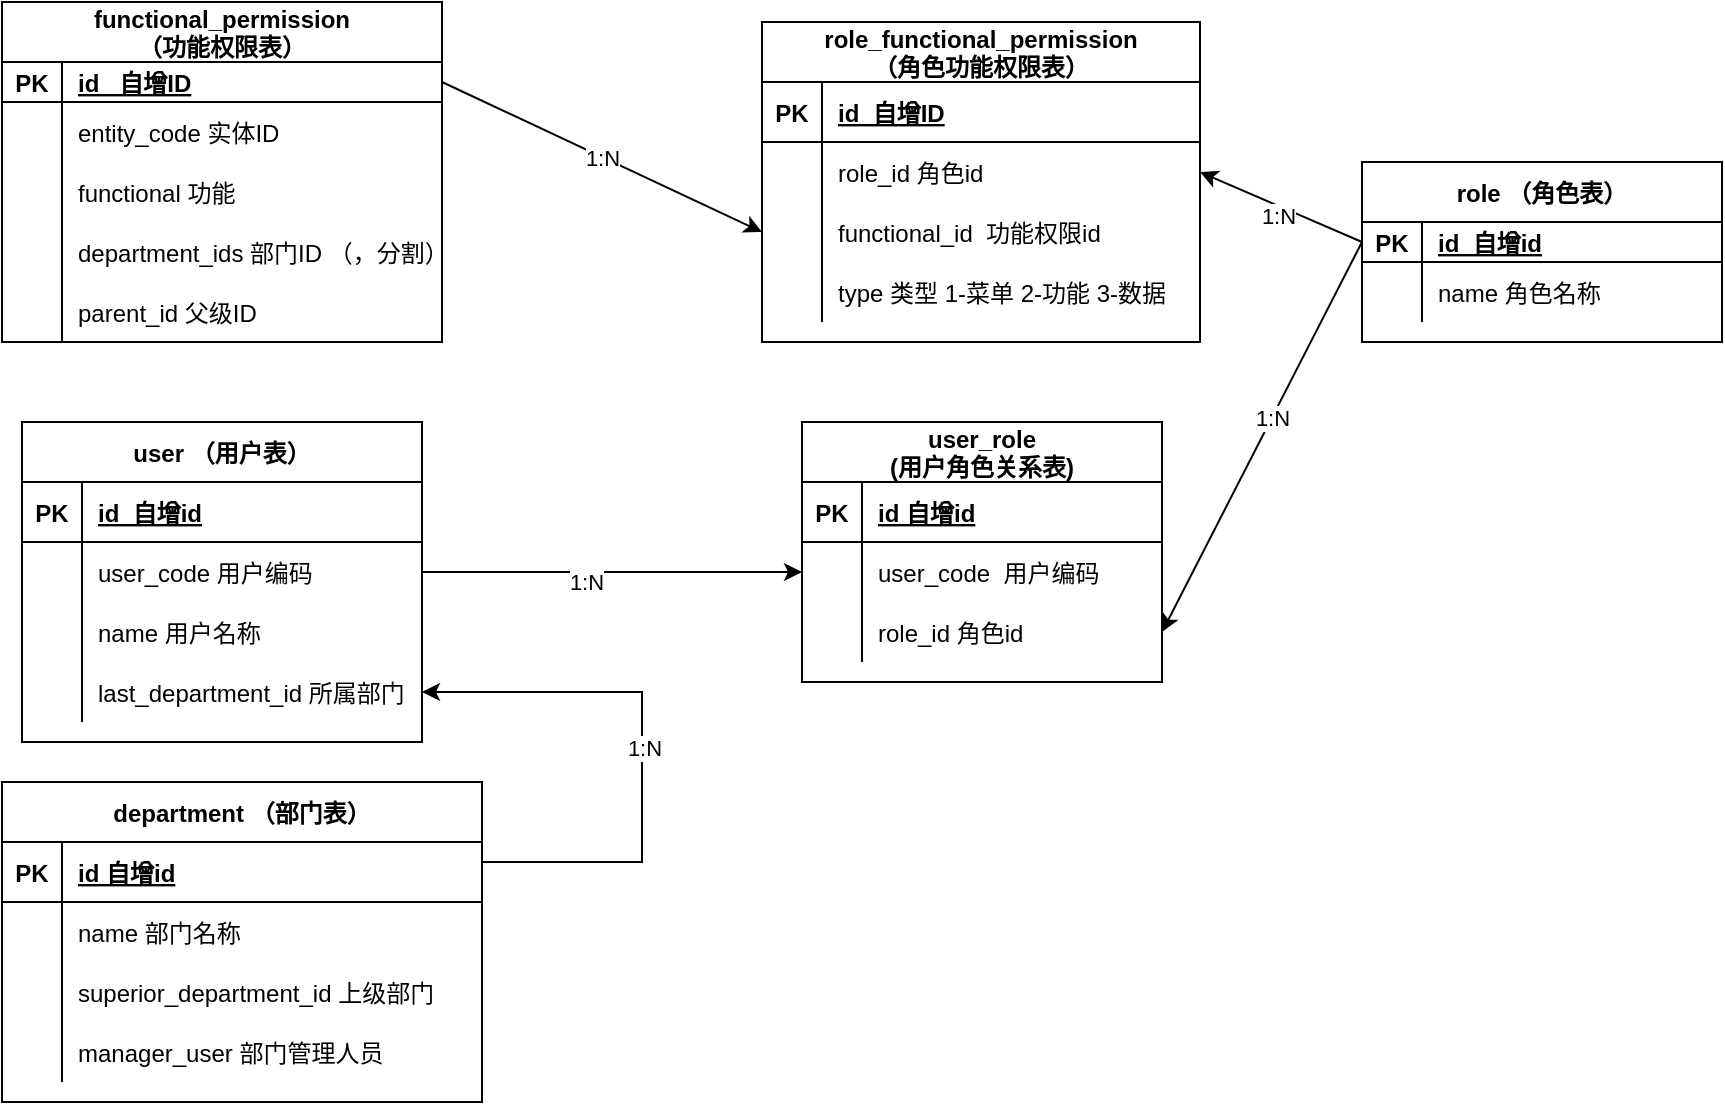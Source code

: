 <mxfile version="13.10.4" type="github">
  <diagram id="RQpqHFpnzPIUH-CM5aDS" name="Page-1">
    <mxGraphModel dx="922" dy="544" grid="1" gridSize="10" guides="1" tooltips="1" connect="1" arrows="1" fold="1" page="1" pageScale="1" pageWidth="827" pageHeight="1169" math="0" shadow="0">
      <root>
        <mxCell id="0" />
        <mxCell id="1" parent="0" />
        <mxCell id="1NheDvkulnPa5VNXS3Xh-5" value="functional_permission&#xa;（功能权限表）" style="shape=table;startSize=30;container=1;collapsible=1;childLayout=tableLayout;fixedRows=1;rowLines=0;fontStyle=1;align=center;resizeLast=1;" vertex="1" parent="1">
          <mxGeometry x="100" y="50" width="220" height="170" as="geometry" />
        </mxCell>
        <mxCell id="1NheDvkulnPa5VNXS3Xh-6" value="" style="shape=partialRectangle;collapsible=0;dropTarget=0;pointerEvents=0;fillColor=none;top=0;left=0;bottom=1;right=0;points=[[0,0.5],[1,0.5]];portConstraint=eastwest;" vertex="1" parent="1NheDvkulnPa5VNXS3Xh-5">
          <mxGeometry y="30" width="220" height="20" as="geometry" />
        </mxCell>
        <mxCell id="1NheDvkulnPa5VNXS3Xh-7" value="PK" style="shape=partialRectangle;connectable=0;fillColor=none;top=0;left=0;bottom=0;right=0;fontStyle=1;overflow=hidden;" vertex="1" parent="1NheDvkulnPa5VNXS3Xh-6">
          <mxGeometry width="30" height="20" as="geometry" />
        </mxCell>
        <mxCell id="1NheDvkulnPa5VNXS3Xh-8" value="id   自增ID" style="shape=partialRectangle;connectable=0;fillColor=none;top=0;left=0;bottom=0;right=0;align=left;spacingLeft=6;fontStyle=5;overflow=hidden;" vertex="1" parent="1NheDvkulnPa5VNXS3Xh-6">
          <mxGeometry x="30" width="190" height="20" as="geometry" />
        </mxCell>
        <mxCell id="1NheDvkulnPa5VNXS3Xh-9" value="" style="shape=partialRectangle;collapsible=0;dropTarget=0;pointerEvents=0;fillColor=none;top=0;left=0;bottom=0;right=0;points=[[0,0.5],[1,0.5]];portConstraint=eastwest;" vertex="1" parent="1NheDvkulnPa5VNXS3Xh-5">
          <mxGeometry y="50" width="220" height="30" as="geometry" />
        </mxCell>
        <mxCell id="1NheDvkulnPa5VNXS3Xh-10" value="" style="shape=partialRectangle;connectable=0;fillColor=none;top=0;left=0;bottom=0;right=0;editable=1;overflow=hidden;" vertex="1" parent="1NheDvkulnPa5VNXS3Xh-9">
          <mxGeometry width="30" height="30" as="geometry" />
        </mxCell>
        <mxCell id="1NheDvkulnPa5VNXS3Xh-11" value="entity_code 实体ID" style="shape=partialRectangle;connectable=0;fillColor=none;top=0;left=0;bottom=0;right=0;align=left;spacingLeft=6;overflow=hidden;" vertex="1" parent="1NheDvkulnPa5VNXS3Xh-9">
          <mxGeometry x="30" width="190" height="30" as="geometry" />
        </mxCell>
        <mxCell id="1NheDvkulnPa5VNXS3Xh-12" value="" style="shape=partialRectangle;collapsible=0;dropTarget=0;pointerEvents=0;fillColor=none;top=0;left=0;bottom=0;right=0;points=[[0,0.5],[1,0.5]];portConstraint=eastwest;" vertex="1" parent="1NheDvkulnPa5VNXS3Xh-5">
          <mxGeometry y="80" width="220" height="30" as="geometry" />
        </mxCell>
        <mxCell id="1NheDvkulnPa5VNXS3Xh-13" value="" style="shape=partialRectangle;connectable=0;fillColor=none;top=0;left=0;bottom=0;right=0;editable=1;overflow=hidden;" vertex="1" parent="1NheDvkulnPa5VNXS3Xh-12">
          <mxGeometry width="30" height="30" as="geometry" />
        </mxCell>
        <mxCell id="1NheDvkulnPa5VNXS3Xh-14" value="functional 功能" style="shape=partialRectangle;connectable=0;fillColor=none;top=0;left=0;bottom=0;right=0;align=left;spacingLeft=6;overflow=hidden;" vertex="1" parent="1NheDvkulnPa5VNXS3Xh-12">
          <mxGeometry x="30" width="190" height="30" as="geometry" />
        </mxCell>
        <mxCell id="1NheDvkulnPa5VNXS3Xh-15" value="" style="shape=partialRectangle;collapsible=0;dropTarget=0;pointerEvents=0;fillColor=none;top=0;left=0;bottom=0;right=0;points=[[0,0.5],[1,0.5]];portConstraint=eastwest;" vertex="1" parent="1NheDvkulnPa5VNXS3Xh-5">
          <mxGeometry y="110" width="220" height="30" as="geometry" />
        </mxCell>
        <mxCell id="1NheDvkulnPa5VNXS3Xh-16" value="" style="shape=partialRectangle;connectable=0;fillColor=none;top=0;left=0;bottom=0;right=0;editable=1;overflow=hidden;" vertex="1" parent="1NheDvkulnPa5VNXS3Xh-15">
          <mxGeometry width="30" height="30" as="geometry" />
        </mxCell>
        <mxCell id="1NheDvkulnPa5VNXS3Xh-17" value="department_ids 部门ID （，分割）" style="shape=partialRectangle;connectable=0;fillColor=none;top=0;left=0;bottom=0;right=0;align=left;spacingLeft=6;overflow=hidden;" vertex="1" parent="1NheDvkulnPa5VNXS3Xh-15">
          <mxGeometry x="30" width="190" height="30" as="geometry" />
        </mxCell>
        <mxCell id="1NheDvkulnPa5VNXS3Xh-47" style="shape=partialRectangle;collapsible=0;dropTarget=0;pointerEvents=0;fillColor=none;top=0;left=0;bottom=0;right=0;points=[[0,0.5],[1,0.5]];portConstraint=eastwest;" vertex="1" parent="1NheDvkulnPa5VNXS3Xh-5">
          <mxGeometry y="140" width="220" height="30" as="geometry" />
        </mxCell>
        <mxCell id="1NheDvkulnPa5VNXS3Xh-48" style="shape=partialRectangle;connectable=0;fillColor=none;top=0;left=0;bottom=0;right=0;editable=1;overflow=hidden;" vertex="1" parent="1NheDvkulnPa5VNXS3Xh-47">
          <mxGeometry width="30" height="30" as="geometry" />
        </mxCell>
        <mxCell id="1NheDvkulnPa5VNXS3Xh-49" value="parent_id 父级ID" style="shape=partialRectangle;connectable=0;fillColor=none;top=0;left=0;bottom=0;right=0;align=left;spacingLeft=6;overflow=hidden;" vertex="1" parent="1NheDvkulnPa5VNXS3Xh-47">
          <mxGeometry x="30" width="190" height="30" as="geometry" />
        </mxCell>
        <mxCell id="1NheDvkulnPa5VNXS3Xh-63" value="role_functional_permission&#xa;（角色功能权限表）" style="shape=table;startSize=30;container=1;collapsible=1;childLayout=tableLayout;fixedRows=1;rowLines=0;fontStyle=1;align=center;resizeLast=1;" vertex="1" parent="1">
          <mxGeometry x="480" y="60" width="219" height="160" as="geometry" />
        </mxCell>
        <mxCell id="1NheDvkulnPa5VNXS3Xh-64" value="" style="shape=partialRectangle;collapsible=0;dropTarget=0;pointerEvents=0;fillColor=none;top=0;left=0;bottom=1;right=0;points=[[0,0.5],[1,0.5]];portConstraint=eastwest;" vertex="1" parent="1NheDvkulnPa5VNXS3Xh-63">
          <mxGeometry y="30" width="219" height="30" as="geometry" />
        </mxCell>
        <mxCell id="1NheDvkulnPa5VNXS3Xh-65" value="PK" style="shape=partialRectangle;connectable=0;fillColor=none;top=0;left=0;bottom=0;right=0;fontStyle=1;overflow=hidden;" vertex="1" parent="1NheDvkulnPa5VNXS3Xh-64">
          <mxGeometry width="30" height="30" as="geometry" />
        </mxCell>
        <mxCell id="1NheDvkulnPa5VNXS3Xh-66" value="id  自增ID" style="shape=partialRectangle;connectable=0;fillColor=none;top=0;left=0;bottom=0;right=0;align=left;spacingLeft=6;fontStyle=5;overflow=hidden;" vertex="1" parent="1NheDvkulnPa5VNXS3Xh-64">
          <mxGeometry x="30" width="189" height="30" as="geometry" />
        </mxCell>
        <mxCell id="1NheDvkulnPa5VNXS3Xh-67" value="" style="shape=partialRectangle;collapsible=0;dropTarget=0;pointerEvents=0;fillColor=none;top=0;left=0;bottom=0;right=0;points=[[0,0.5],[1,0.5]];portConstraint=eastwest;" vertex="1" parent="1NheDvkulnPa5VNXS3Xh-63">
          <mxGeometry y="60" width="219" height="30" as="geometry" />
        </mxCell>
        <mxCell id="1NheDvkulnPa5VNXS3Xh-68" value="" style="shape=partialRectangle;connectable=0;fillColor=none;top=0;left=0;bottom=0;right=0;editable=1;overflow=hidden;" vertex="1" parent="1NheDvkulnPa5VNXS3Xh-67">
          <mxGeometry width="30" height="30" as="geometry" />
        </mxCell>
        <mxCell id="1NheDvkulnPa5VNXS3Xh-69" value="role_id 角色id" style="shape=partialRectangle;connectable=0;fillColor=none;top=0;left=0;bottom=0;right=0;align=left;spacingLeft=6;overflow=hidden;" vertex="1" parent="1NheDvkulnPa5VNXS3Xh-67">
          <mxGeometry x="30" width="189" height="30" as="geometry" />
        </mxCell>
        <mxCell id="1NheDvkulnPa5VNXS3Xh-70" value="" style="shape=partialRectangle;collapsible=0;dropTarget=0;pointerEvents=0;fillColor=none;top=0;left=0;bottom=0;right=0;points=[[0,0.5],[1,0.5]];portConstraint=eastwest;" vertex="1" parent="1NheDvkulnPa5VNXS3Xh-63">
          <mxGeometry y="90" width="219" height="30" as="geometry" />
        </mxCell>
        <mxCell id="1NheDvkulnPa5VNXS3Xh-71" value="" style="shape=partialRectangle;connectable=0;fillColor=none;top=0;left=0;bottom=0;right=0;editable=1;overflow=hidden;" vertex="1" parent="1NheDvkulnPa5VNXS3Xh-70">
          <mxGeometry width="30" height="30" as="geometry" />
        </mxCell>
        <mxCell id="1NheDvkulnPa5VNXS3Xh-72" value="functional_id  功能权限id" style="shape=partialRectangle;connectable=0;fillColor=none;top=0;left=0;bottom=0;right=0;align=left;spacingLeft=6;overflow=hidden;" vertex="1" parent="1NheDvkulnPa5VNXS3Xh-70">
          <mxGeometry x="30" width="189" height="30" as="geometry" />
        </mxCell>
        <mxCell id="1NheDvkulnPa5VNXS3Xh-73" value="" style="shape=partialRectangle;collapsible=0;dropTarget=0;pointerEvents=0;fillColor=none;top=0;left=0;bottom=0;right=0;points=[[0,0.5],[1,0.5]];portConstraint=eastwest;" vertex="1" parent="1NheDvkulnPa5VNXS3Xh-63">
          <mxGeometry y="120" width="219" height="30" as="geometry" />
        </mxCell>
        <mxCell id="1NheDvkulnPa5VNXS3Xh-74" value="" style="shape=partialRectangle;connectable=0;fillColor=none;top=0;left=0;bottom=0;right=0;editable=1;overflow=hidden;" vertex="1" parent="1NheDvkulnPa5VNXS3Xh-73">
          <mxGeometry width="30" height="30" as="geometry" />
        </mxCell>
        <mxCell id="1NheDvkulnPa5VNXS3Xh-75" value="type 类型 1-菜单 2-功能 3-数据" style="shape=partialRectangle;connectable=0;fillColor=none;top=0;left=0;bottom=0;right=0;align=left;spacingLeft=6;overflow=hidden;" vertex="1" parent="1NheDvkulnPa5VNXS3Xh-73">
          <mxGeometry x="30" width="189" height="30" as="geometry" />
        </mxCell>
        <mxCell id="1NheDvkulnPa5VNXS3Xh-76" value="role （角色表）" style="shape=table;startSize=30;container=1;collapsible=1;childLayout=tableLayout;fixedRows=1;rowLines=0;fontStyle=1;align=center;resizeLast=1;" vertex="1" parent="1">
          <mxGeometry x="780" y="130" width="180" height="90" as="geometry" />
        </mxCell>
        <mxCell id="1NheDvkulnPa5VNXS3Xh-77" value="" style="shape=partialRectangle;collapsible=0;dropTarget=0;pointerEvents=0;fillColor=none;top=0;left=0;bottom=1;right=0;points=[[0,0.5],[1,0.5]];portConstraint=eastwest;" vertex="1" parent="1NheDvkulnPa5VNXS3Xh-76">
          <mxGeometry y="30" width="180" height="20" as="geometry" />
        </mxCell>
        <mxCell id="1NheDvkulnPa5VNXS3Xh-78" value="PK" style="shape=partialRectangle;connectable=0;fillColor=none;top=0;left=0;bottom=0;right=0;fontStyle=1;overflow=hidden;" vertex="1" parent="1NheDvkulnPa5VNXS3Xh-77">
          <mxGeometry width="30" height="20" as="geometry" />
        </mxCell>
        <mxCell id="1NheDvkulnPa5VNXS3Xh-79" value="id  自增id" style="shape=partialRectangle;connectable=0;fillColor=none;top=0;left=0;bottom=0;right=0;align=left;spacingLeft=6;fontStyle=5;overflow=hidden;" vertex="1" parent="1NheDvkulnPa5VNXS3Xh-77">
          <mxGeometry x="30" width="150" height="20" as="geometry" />
        </mxCell>
        <mxCell id="1NheDvkulnPa5VNXS3Xh-80" value="" style="shape=partialRectangle;collapsible=0;dropTarget=0;pointerEvents=0;fillColor=none;top=0;left=0;bottom=0;right=0;points=[[0,0.5],[1,0.5]];portConstraint=eastwest;" vertex="1" parent="1NheDvkulnPa5VNXS3Xh-76">
          <mxGeometry y="50" width="180" height="30" as="geometry" />
        </mxCell>
        <mxCell id="1NheDvkulnPa5VNXS3Xh-81" value="" style="shape=partialRectangle;connectable=0;fillColor=none;top=0;left=0;bottom=0;right=0;editable=1;overflow=hidden;" vertex="1" parent="1NheDvkulnPa5VNXS3Xh-80">
          <mxGeometry width="30" height="30" as="geometry" />
        </mxCell>
        <mxCell id="1NheDvkulnPa5VNXS3Xh-82" value="name 角色名称" style="shape=partialRectangle;connectable=0;fillColor=none;top=0;left=0;bottom=0;right=0;align=left;spacingLeft=6;overflow=hidden;" vertex="1" parent="1NheDvkulnPa5VNXS3Xh-80">
          <mxGeometry x="30" width="150" height="30" as="geometry" />
        </mxCell>
        <mxCell id="1NheDvkulnPa5VNXS3Xh-89" value="user_role &#xa;(用户角色关系表)" style="shape=table;startSize=30;container=1;collapsible=1;childLayout=tableLayout;fixedRows=1;rowLines=0;fontStyle=1;align=center;resizeLast=1;" vertex="1" parent="1">
          <mxGeometry x="500" y="260" width="180" height="130" as="geometry" />
        </mxCell>
        <mxCell id="1NheDvkulnPa5VNXS3Xh-90" value="" style="shape=partialRectangle;collapsible=0;dropTarget=0;pointerEvents=0;fillColor=none;top=0;left=0;bottom=1;right=0;points=[[0,0.5],[1,0.5]];portConstraint=eastwest;" vertex="1" parent="1NheDvkulnPa5VNXS3Xh-89">
          <mxGeometry y="30" width="180" height="30" as="geometry" />
        </mxCell>
        <mxCell id="1NheDvkulnPa5VNXS3Xh-91" value="PK" style="shape=partialRectangle;connectable=0;fillColor=none;top=0;left=0;bottom=0;right=0;fontStyle=1;overflow=hidden;" vertex="1" parent="1NheDvkulnPa5VNXS3Xh-90">
          <mxGeometry width="30" height="30" as="geometry" />
        </mxCell>
        <mxCell id="1NheDvkulnPa5VNXS3Xh-92" value="id 自增id" style="shape=partialRectangle;connectable=0;fillColor=none;top=0;left=0;bottom=0;right=0;align=left;spacingLeft=6;fontStyle=5;overflow=hidden;" vertex="1" parent="1NheDvkulnPa5VNXS3Xh-90">
          <mxGeometry x="30" width="150" height="30" as="geometry" />
        </mxCell>
        <mxCell id="1NheDvkulnPa5VNXS3Xh-93" value="" style="shape=partialRectangle;collapsible=0;dropTarget=0;pointerEvents=0;fillColor=none;top=0;left=0;bottom=0;right=0;points=[[0,0.5],[1,0.5]];portConstraint=eastwest;" vertex="1" parent="1NheDvkulnPa5VNXS3Xh-89">
          <mxGeometry y="60" width="180" height="30" as="geometry" />
        </mxCell>
        <mxCell id="1NheDvkulnPa5VNXS3Xh-94" value="" style="shape=partialRectangle;connectable=0;fillColor=none;top=0;left=0;bottom=0;right=0;editable=1;overflow=hidden;" vertex="1" parent="1NheDvkulnPa5VNXS3Xh-93">
          <mxGeometry width="30" height="30" as="geometry" />
        </mxCell>
        <mxCell id="1NheDvkulnPa5VNXS3Xh-95" value="user_code  用户编码" style="shape=partialRectangle;connectable=0;fillColor=none;top=0;left=0;bottom=0;right=0;align=left;spacingLeft=6;overflow=hidden;" vertex="1" parent="1NheDvkulnPa5VNXS3Xh-93">
          <mxGeometry x="30" width="150" height="30" as="geometry" />
        </mxCell>
        <mxCell id="1NheDvkulnPa5VNXS3Xh-96" value="" style="shape=partialRectangle;collapsible=0;dropTarget=0;pointerEvents=0;fillColor=none;top=0;left=0;bottom=0;right=0;points=[[0,0.5],[1,0.5]];portConstraint=eastwest;" vertex="1" parent="1NheDvkulnPa5VNXS3Xh-89">
          <mxGeometry y="90" width="180" height="30" as="geometry" />
        </mxCell>
        <mxCell id="1NheDvkulnPa5VNXS3Xh-97" value="" style="shape=partialRectangle;connectable=0;fillColor=none;top=0;left=0;bottom=0;right=0;editable=1;overflow=hidden;" vertex="1" parent="1NheDvkulnPa5VNXS3Xh-96">
          <mxGeometry width="30" height="30" as="geometry" />
        </mxCell>
        <mxCell id="1NheDvkulnPa5VNXS3Xh-98" value="role_id 角色id" style="shape=partialRectangle;connectable=0;fillColor=none;top=0;left=0;bottom=0;right=0;align=left;spacingLeft=6;overflow=hidden;" vertex="1" parent="1NheDvkulnPa5VNXS3Xh-96">
          <mxGeometry x="30" width="150" height="30" as="geometry" />
        </mxCell>
        <mxCell id="1NheDvkulnPa5VNXS3Xh-102" value="user （用户表）" style="shape=table;startSize=30;container=1;collapsible=1;childLayout=tableLayout;fixedRows=1;rowLines=0;fontStyle=1;align=center;resizeLast=1;" vertex="1" parent="1">
          <mxGeometry x="110" y="260" width="200" height="160" as="geometry" />
        </mxCell>
        <mxCell id="1NheDvkulnPa5VNXS3Xh-103" value="" style="shape=partialRectangle;collapsible=0;dropTarget=0;pointerEvents=0;fillColor=none;top=0;left=0;bottom=1;right=0;points=[[0,0.5],[1,0.5]];portConstraint=eastwest;" vertex="1" parent="1NheDvkulnPa5VNXS3Xh-102">
          <mxGeometry y="30" width="200" height="30" as="geometry" />
        </mxCell>
        <mxCell id="1NheDvkulnPa5VNXS3Xh-104" value="PK" style="shape=partialRectangle;connectable=0;fillColor=none;top=0;left=0;bottom=0;right=0;fontStyle=1;overflow=hidden;" vertex="1" parent="1NheDvkulnPa5VNXS3Xh-103">
          <mxGeometry width="30" height="30" as="geometry" />
        </mxCell>
        <mxCell id="1NheDvkulnPa5VNXS3Xh-105" value="id  自增id" style="shape=partialRectangle;connectable=0;fillColor=none;top=0;left=0;bottom=0;right=0;align=left;spacingLeft=6;fontStyle=5;overflow=hidden;" vertex="1" parent="1NheDvkulnPa5VNXS3Xh-103">
          <mxGeometry x="30" width="170" height="30" as="geometry" />
        </mxCell>
        <mxCell id="1NheDvkulnPa5VNXS3Xh-106" value="" style="shape=partialRectangle;collapsible=0;dropTarget=0;pointerEvents=0;fillColor=none;top=0;left=0;bottom=0;right=0;points=[[0,0.5],[1,0.5]];portConstraint=eastwest;" vertex="1" parent="1NheDvkulnPa5VNXS3Xh-102">
          <mxGeometry y="60" width="200" height="30" as="geometry" />
        </mxCell>
        <mxCell id="1NheDvkulnPa5VNXS3Xh-107" value="" style="shape=partialRectangle;connectable=0;fillColor=none;top=0;left=0;bottom=0;right=0;editable=1;overflow=hidden;" vertex="1" parent="1NheDvkulnPa5VNXS3Xh-106">
          <mxGeometry width="30" height="30" as="geometry" />
        </mxCell>
        <mxCell id="1NheDvkulnPa5VNXS3Xh-108" value="user_code 用户编码" style="shape=partialRectangle;connectable=0;fillColor=none;top=0;left=0;bottom=0;right=0;align=left;spacingLeft=6;overflow=hidden;" vertex="1" parent="1NheDvkulnPa5VNXS3Xh-106">
          <mxGeometry x="30" width="170" height="30" as="geometry" />
        </mxCell>
        <mxCell id="1NheDvkulnPa5VNXS3Xh-109" value="" style="shape=partialRectangle;collapsible=0;dropTarget=0;pointerEvents=0;fillColor=none;top=0;left=0;bottom=0;right=0;points=[[0,0.5],[1,0.5]];portConstraint=eastwest;" vertex="1" parent="1NheDvkulnPa5VNXS3Xh-102">
          <mxGeometry y="90" width="200" height="30" as="geometry" />
        </mxCell>
        <mxCell id="1NheDvkulnPa5VNXS3Xh-110" value="" style="shape=partialRectangle;connectable=0;fillColor=none;top=0;left=0;bottom=0;right=0;editable=1;overflow=hidden;" vertex="1" parent="1NheDvkulnPa5VNXS3Xh-109">
          <mxGeometry width="30" height="30" as="geometry" />
        </mxCell>
        <mxCell id="1NheDvkulnPa5VNXS3Xh-111" value="name 用户名称" style="shape=partialRectangle;connectable=0;fillColor=none;top=0;left=0;bottom=0;right=0;align=left;spacingLeft=6;overflow=hidden;" vertex="1" parent="1NheDvkulnPa5VNXS3Xh-109">
          <mxGeometry x="30" width="170" height="30" as="geometry" />
        </mxCell>
        <mxCell id="1NheDvkulnPa5VNXS3Xh-112" value="" style="shape=partialRectangle;collapsible=0;dropTarget=0;pointerEvents=0;fillColor=none;top=0;left=0;bottom=0;right=0;points=[[0,0.5],[1,0.5]];portConstraint=eastwest;" vertex="1" parent="1NheDvkulnPa5VNXS3Xh-102">
          <mxGeometry y="120" width="200" height="30" as="geometry" />
        </mxCell>
        <mxCell id="1NheDvkulnPa5VNXS3Xh-113" value="" style="shape=partialRectangle;connectable=0;fillColor=none;top=0;left=0;bottom=0;right=0;editable=1;overflow=hidden;" vertex="1" parent="1NheDvkulnPa5VNXS3Xh-112">
          <mxGeometry width="30" height="30" as="geometry" />
        </mxCell>
        <mxCell id="1NheDvkulnPa5VNXS3Xh-114" value="last_department_id 所属部门" style="shape=partialRectangle;connectable=0;fillColor=none;top=0;left=0;bottom=0;right=0;align=left;spacingLeft=6;overflow=hidden;" vertex="1" parent="1NheDvkulnPa5VNXS3Xh-112">
          <mxGeometry x="30" width="170" height="30" as="geometry" />
        </mxCell>
        <mxCell id="1NheDvkulnPa5VNXS3Xh-138" style="edgeStyle=orthogonalEdgeStyle;rounded=0;orthogonalLoop=1;jettySize=auto;html=1;exitX=1;exitY=0.25;exitDx=0;exitDy=0;entryX=1;entryY=0.5;entryDx=0;entryDy=0;" edge="1" parent="1" source="1NheDvkulnPa5VNXS3Xh-115" target="1NheDvkulnPa5VNXS3Xh-112">
          <mxGeometry relative="1" as="geometry">
            <Array as="points">
              <mxPoint x="420" y="480" />
              <mxPoint x="420" y="395" />
            </Array>
          </mxGeometry>
        </mxCell>
        <mxCell id="1NheDvkulnPa5VNXS3Xh-139" value="1:N" style="edgeLabel;html=1;align=center;verticalAlign=middle;resizable=0;points=[];" vertex="1" connectable="0" parent="1NheDvkulnPa5VNXS3Xh-138">
          <mxGeometry x="-0.005" y="-1" relative="1" as="geometry">
            <mxPoint as="offset" />
          </mxGeometry>
        </mxCell>
        <mxCell id="1NheDvkulnPa5VNXS3Xh-115" value="department （部门表）" style="shape=table;startSize=30;container=1;collapsible=1;childLayout=tableLayout;fixedRows=1;rowLines=0;fontStyle=1;align=center;resizeLast=1;" vertex="1" parent="1">
          <mxGeometry x="100" y="440" width="240" height="160" as="geometry" />
        </mxCell>
        <mxCell id="1NheDvkulnPa5VNXS3Xh-116" value="" style="shape=partialRectangle;collapsible=0;dropTarget=0;pointerEvents=0;fillColor=none;top=0;left=0;bottom=1;right=0;points=[[0,0.5],[1,0.5]];portConstraint=eastwest;" vertex="1" parent="1NheDvkulnPa5VNXS3Xh-115">
          <mxGeometry y="30" width="240" height="30" as="geometry" />
        </mxCell>
        <mxCell id="1NheDvkulnPa5VNXS3Xh-117" value="PK" style="shape=partialRectangle;connectable=0;fillColor=none;top=0;left=0;bottom=0;right=0;fontStyle=1;overflow=hidden;" vertex="1" parent="1NheDvkulnPa5VNXS3Xh-116">
          <mxGeometry width="30" height="30" as="geometry" />
        </mxCell>
        <mxCell id="1NheDvkulnPa5VNXS3Xh-118" value="id 自增id" style="shape=partialRectangle;connectable=0;fillColor=none;top=0;left=0;bottom=0;right=0;align=left;spacingLeft=6;fontStyle=5;overflow=hidden;" vertex="1" parent="1NheDvkulnPa5VNXS3Xh-116">
          <mxGeometry x="30" width="210" height="30" as="geometry" />
        </mxCell>
        <mxCell id="1NheDvkulnPa5VNXS3Xh-119" value="" style="shape=partialRectangle;collapsible=0;dropTarget=0;pointerEvents=0;fillColor=none;top=0;left=0;bottom=0;right=0;points=[[0,0.5],[1,0.5]];portConstraint=eastwest;" vertex="1" parent="1NheDvkulnPa5VNXS3Xh-115">
          <mxGeometry y="60" width="240" height="30" as="geometry" />
        </mxCell>
        <mxCell id="1NheDvkulnPa5VNXS3Xh-120" value="" style="shape=partialRectangle;connectable=0;fillColor=none;top=0;left=0;bottom=0;right=0;editable=1;overflow=hidden;" vertex="1" parent="1NheDvkulnPa5VNXS3Xh-119">
          <mxGeometry width="30" height="30" as="geometry" />
        </mxCell>
        <mxCell id="1NheDvkulnPa5VNXS3Xh-121" value="name 部门名称" style="shape=partialRectangle;connectable=0;fillColor=none;top=0;left=0;bottom=0;right=0;align=left;spacingLeft=6;overflow=hidden;" vertex="1" parent="1NheDvkulnPa5VNXS3Xh-119">
          <mxGeometry x="30" width="210" height="30" as="geometry" />
        </mxCell>
        <mxCell id="1NheDvkulnPa5VNXS3Xh-122" value="" style="shape=partialRectangle;collapsible=0;dropTarget=0;pointerEvents=0;fillColor=none;top=0;left=0;bottom=0;right=0;points=[[0,0.5],[1,0.5]];portConstraint=eastwest;" vertex="1" parent="1NheDvkulnPa5VNXS3Xh-115">
          <mxGeometry y="90" width="240" height="30" as="geometry" />
        </mxCell>
        <mxCell id="1NheDvkulnPa5VNXS3Xh-123" value="" style="shape=partialRectangle;connectable=0;fillColor=none;top=0;left=0;bottom=0;right=0;editable=1;overflow=hidden;" vertex="1" parent="1NheDvkulnPa5VNXS3Xh-122">
          <mxGeometry width="30" height="30" as="geometry" />
        </mxCell>
        <mxCell id="1NheDvkulnPa5VNXS3Xh-124" value="superior_department_id 上级部门" style="shape=partialRectangle;connectable=0;fillColor=none;top=0;left=0;bottom=0;right=0;align=left;spacingLeft=6;overflow=hidden;" vertex="1" parent="1NheDvkulnPa5VNXS3Xh-122">
          <mxGeometry x="30" width="210" height="30" as="geometry" />
        </mxCell>
        <mxCell id="1NheDvkulnPa5VNXS3Xh-125" value="" style="shape=partialRectangle;collapsible=0;dropTarget=0;pointerEvents=0;fillColor=none;top=0;left=0;bottom=0;right=0;points=[[0,0.5],[1,0.5]];portConstraint=eastwest;" vertex="1" parent="1NheDvkulnPa5VNXS3Xh-115">
          <mxGeometry y="120" width="240" height="30" as="geometry" />
        </mxCell>
        <mxCell id="1NheDvkulnPa5VNXS3Xh-126" value="" style="shape=partialRectangle;connectable=0;fillColor=none;top=0;left=0;bottom=0;right=0;editable=1;overflow=hidden;" vertex="1" parent="1NheDvkulnPa5VNXS3Xh-125">
          <mxGeometry width="30" height="30" as="geometry" />
        </mxCell>
        <mxCell id="1NheDvkulnPa5VNXS3Xh-127" value="manager_user 部门管理人员" style="shape=partialRectangle;connectable=0;fillColor=none;top=0;left=0;bottom=0;right=0;align=left;spacingLeft=6;overflow=hidden;" vertex="1" parent="1NheDvkulnPa5VNXS3Xh-125">
          <mxGeometry x="30" width="210" height="30" as="geometry" />
        </mxCell>
        <mxCell id="1NheDvkulnPa5VNXS3Xh-128" style="rounded=0;orthogonalLoop=1;jettySize=auto;html=1;entryX=1;entryY=0.5;entryDx=0;entryDy=0;exitX=0;exitY=0.5;exitDx=0;exitDy=0;" edge="1" parent="1" source="1NheDvkulnPa5VNXS3Xh-77" target="1NheDvkulnPa5VNXS3Xh-67">
          <mxGeometry relative="1" as="geometry" />
        </mxCell>
        <mxCell id="1NheDvkulnPa5VNXS3Xh-130" value="1:N" style="edgeLabel;html=1;align=center;verticalAlign=middle;resizable=0;points=[];" vertex="1" connectable="0" parent="1NheDvkulnPa5VNXS3Xh-128">
          <mxGeometry x="-0.001" y="5" relative="1" as="geometry">
            <mxPoint as="offset" />
          </mxGeometry>
        </mxCell>
        <mxCell id="1NheDvkulnPa5VNXS3Xh-129" style="rounded=0;orthogonalLoop=1;jettySize=auto;html=1;exitX=0;exitY=0.5;exitDx=0;exitDy=0;entryX=1;entryY=0.5;entryDx=0;entryDy=0;" edge="1" parent="1" source="1NheDvkulnPa5VNXS3Xh-77" target="1NheDvkulnPa5VNXS3Xh-96">
          <mxGeometry relative="1" as="geometry" />
        </mxCell>
        <mxCell id="1NheDvkulnPa5VNXS3Xh-131" value="1:N" style="edgeLabel;html=1;align=center;verticalAlign=middle;resizable=0;points=[];" vertex="1" connectable="0" parent="1NheDvkulnPa5VNXS3Xh-129">
          <mxGeometry x="-0.098" relative="1" as="geometry">
            <mxPoint as="offset" />
          </mxGeometry>
        </mxCell>
        <mxCell id="1NheDvkulnPa5VNXS3Xh-132" value="1:N" style="edgeStyle=none;rounded=0;orthogonalLoop=1;jettySize=auto;html=1;exitX=1;exitY=0.5;exitDx=0;exitDy=0;entryX=0;entryY=0.5;entryDx=0;entryDy=0;" edge="1" parent="1" source="1NheDvkulnPa5VNXS3Xh-6" target="1NheDvkulnPa5VNXS3Xh-70">
          <mxGeometry relative="1" as="geometry" />
        </mxCell>
        <mxCell id="1NheDvkulnPa5VNXS3Xh-134" style="edgeStyle=none;rounded=0;orthogonalLoop=1;jettySize=auto;html=1;exitX=1;exitY=0.5;exitDx=0;exitDy=0;entryX=0;entryY=0.5;entryDx=0;entryDy=0;" edge="1" parent="1" source="1NheDvkulnPa5VNXS3Xh-106" target="1NheDvkulnPa5VNXS3Xh-93">
          <mxGeometry relative="1" as="geometry" />
        </mxCell>
        <mxCell id="1NheDvkulnPa5VNXS3Xh-135" value="1:N" style="edgeLabel;html=1;align=center;verticalAlign=middle;resizable=0;points=[];" vertex="1" connectable="0" parent="1NheDvkulnPa5VNXS3Xh-134">
          <mxGeometry x="-0.142" y="-5" relative="1" as="geometry">
            <mxPoint as="offset" />
          </mxGeometry>
        </mxCell>
      </root>
    </mxGraphModel>
  </diagram>
</mxfile>
